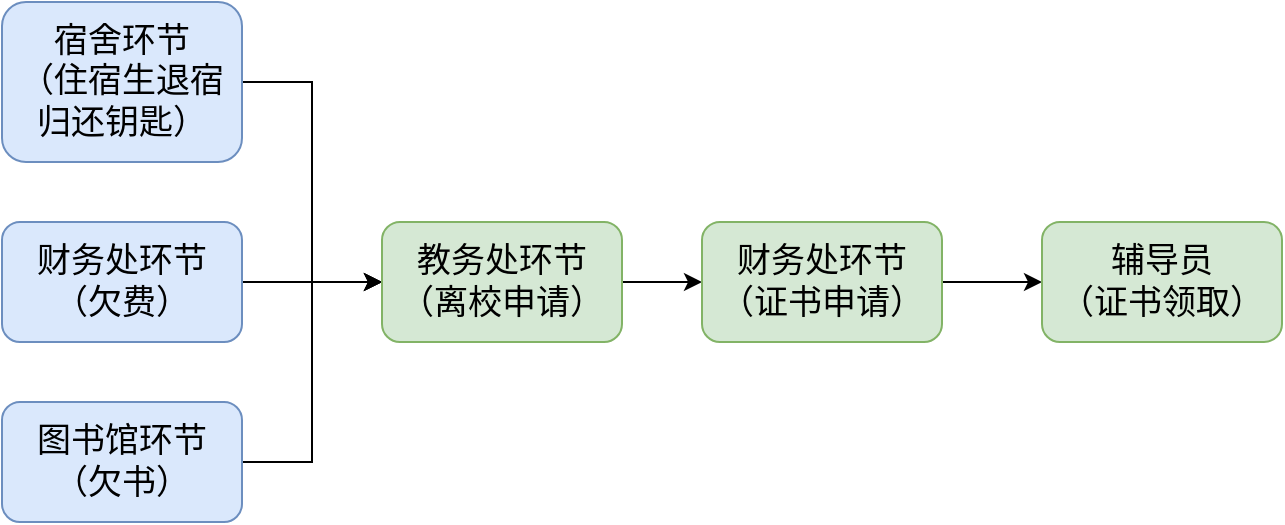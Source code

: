 <mxfile version="20.0.4" type="github">
  <diagram id="rppi8FHK5vshDtHDjhnw" name="Page-1">
    <mxGraphModel dx="1038" dy="579" grid="1" gridSize="10" guides="1" tooltips="1" connect="1" arrows="1" fold="1" page="1" pageScale="1" pageWidth="827" pageHeight="1169" math="0" shadow="0">
      <root>
        <mxCell id="0" />
        <mxCell id="1" parent="0" />
        <mxCell id="FTNW2qzvP_vAZf3f4XfF-9" style="edgeStyle=orthogonalEdgeStyle;rounded=0;orthogonalLoop=1;jettySize=auto;html=1;exitX=1;exitY=0.5;exitDx=0;exitDy=0;entryX=0;entryY=0.5;entryDx=0;entryDy=0;fontSize=17;" edge="1" parent="1" source="FTNW2qzvP_vAZf3f4XfF-1" target="FTNW2qzvP_vAZf3f4XfF-6">
          <mxGeometry relative="1" as="geometry" />
        </mxCell>
        <mxCell id="FTNW2qzvP_vAZf3f4XfF-1" value="宿舍环节&lt;br&gt;（住宿生退宿归还钥匙）" style="rounded=1;whiteSpace=wrap;html=1;fillColor=#dae8fc;strokeColor=#6c8ebf;fontSize=17;" vertex="1" parent="1">
          <mxGeometry x="110" y="170" width="120" height="80" as="geometry" />
        </mxCell>
        <mxCell id="FTNW2qzvP_vAZf3f4XfF-10" style="edgeStyle=orthogonalEdgeStyle;rounded=0;orthogonalLoop=1;jettySize=auto;html=1;exitX=1;exitY=0.5;exitDx=0;exitDy=0;entryX=0;entryY=0.5;entryDx=0;entryDy=0;fontSize=17;" edge="1" parent="1" source="FTNW2qzvP_vAZf3f4XfF-3" target="FTNW2qzvP_vAZf3f4XfF-6">
          <mxGeometry relative="1" as="geometry" />
        </mxCell>
        <mxCell id="FTNW2qzvP_vAZf3f4XfF-3" value="财务处环节（欠费）" style="rounded=1;whiteSpace=wrap;html=1;fillColor=#dae8fc;strokeColor=#6c8ebf;fontSize=17;" vertex="1" parent="1">
          <mxGeometry x="110" y="280" width="120" height="60" as="geometry" />
        </mxCell>
        <mxCell id="FTNW2qzvP_vAZf3f4XfF-11" style="edgeStyle=orthogonalEdgeStyle;rounded=0;orthogonalLoop=1;jettySize=auto;html=1;exitX=1;exitY=0.5;exitDx=0;exitDy=0;entryX=0;entryY=0.5;entryDx=0;entryDy=0;fontSize=17;" edge="1" parent="1" source="FTNW2qzvP_vAZf3f4XfF-4" target="FTNW2qzvP_vAZf3f4XfF-6">
          <mxGeometry relative="1" as="geometry" />
        </mxCell>
        <mxCell id="FTNW2qzvP_vAZf3f4XfF-4" value="图书馆环节（欠书）" style="rounded=1;whiteSpace=wrap;html=1;fillColor=#dae8fc;strokeColor=#6c8ebf;fontSize=17;" vertex="1" parent="1">
          <mxGeometry x="110" y="370" width="120" height="60" as="geometry" />
        </mxCell>
        <mxCell id="FTNW2qzvP_vAZf3f4XfF-12" style="edgeStyle=orthogonalEdgeStyle;rounded=0;orthogonalLoop=1;jettySize=auto;html=1;exitX=1;exitY=0.5;exitDx=0;exitDy=0;entryX=0;entryY=0.5;entryDx=0;entryDy=0;fontSize=17;" edge="1" parent="1" source="FTNW2qzvP_vAZf3f4XfF-6" target="FTNW2qzvP_vAZf3f4XfF-7">
          <mxGeometry relative="1" as="geometry" />
        </mxCell>
        <mxCell id="FTNW2qzvP_vAZf3f4XfF-6" value="教务处环节&lt;br&gt;（离校申请）" style="rounded=1;whiteSpace=wrap;html=1;fillColor=#d5e8d4;strokeColor=#82b366;fontSize=17;" vertex="1" parent="1">
          <mxGeometry x="300" y="280" width="120" height="60" as="geometry" />
        </mxCell>
        <mxCell id="FTNW2qzvP_vAZf3f4XfF-13" style="edgeStyle=orthogonalEdgeStyle;rounded=0;orthogonalLoop=1;jettySize=auto;html=1;exitX=1;exitY=0.5;exitDx=0;exitDy=0;entryX=0;entryY=0.5;entryDx=0;entryDy=0;fontSize=17;" edge="1" parent="1" source="FTNW2qzvP_vAZf3f4XfF-7" target="FTNW2qzvP_vAZf3f4XfF-8">
          <mxGeometry relative="1" as="geometry" />
        </mxCell>
        <mxCell id="FTNW2qzvP_vAZf3f4XfF-7" value="财务处环节（证书申请）" style="rounded=1;whiteSpace=wrap;html=1;fillColor=#d5e8d4;strokeColor=#82b366;fontSize=17;" vertex="1" parent="1">
          <mxGeometry x="460" y="280" width="120" height="60" as="geometry" />
        </mxCell>
        <mxCell id="FTNW2qzvP_vAZf3f4XfF-8" value="辅导员&lt;br&gt;（证书领取）" style="rounded=1;whiteSpace=wrap;html=1;fillColor=#d5e8d4;strokeColor=#82b366;fontSize=17;" vertex="1" parent="1">
          <mxGeometry x="630" y="280" width="120" height="60" as="geometry" />
        </mxCell>
      </root>
    </mxGraphModel>
  </diagram>
</mxfile>
